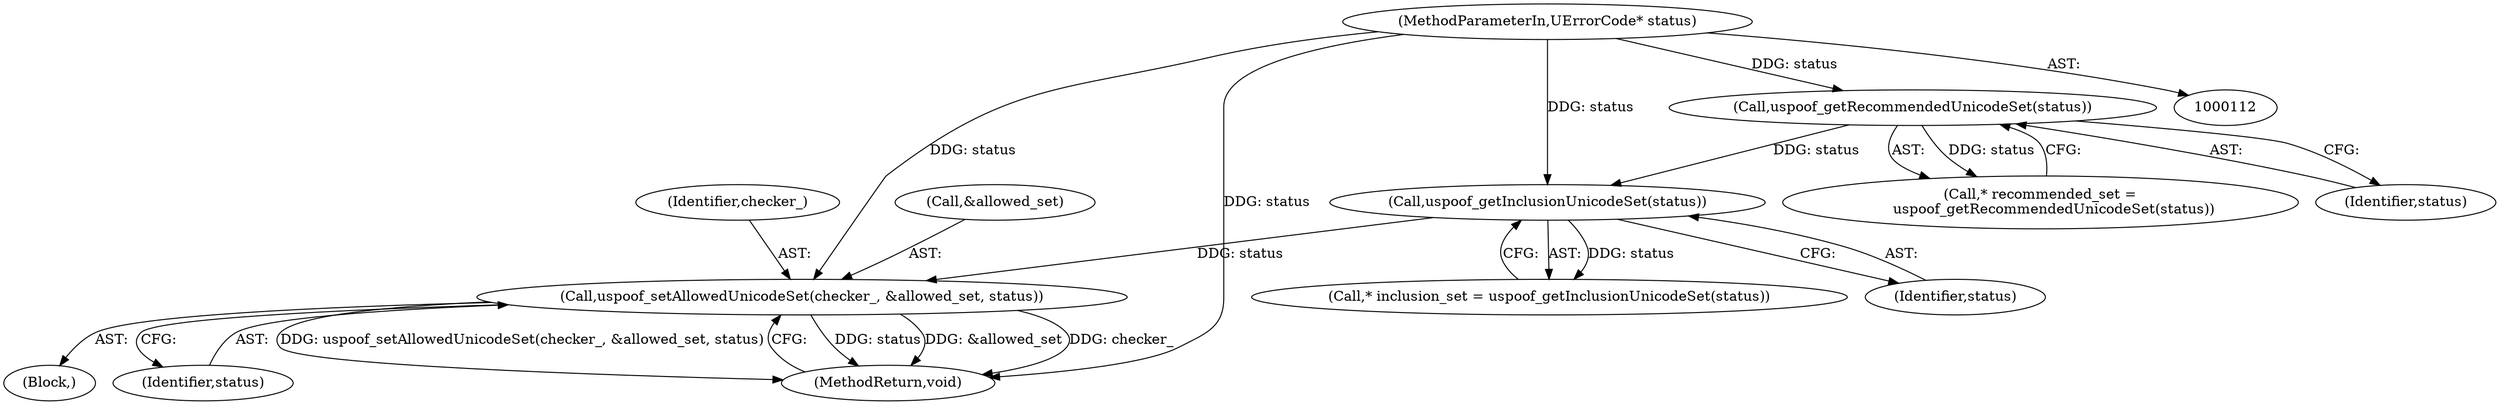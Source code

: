 digraph "0_Chrome_4e4fec21ebd26d2ef20ac9f1ca0d2a16329f22bd@pointer" {
"1000183" [label="(Call,uspoof_setAllowedUnicodeSet(checker_, &allowed_set, status))"];
"1000132" [label="(Call,uspoof_getInclusionUnicodeSet(status))"];
"1000123" [label="(Call,uspoof_getRecommendedUnicodeSet(status))"];
"1000113" [label="(MethodParameterIn,UErrorCode* status)"];
"1000124" [label="(Identifier,status)"];
"1000121" [label="(Call,* recommended_set =\n      uspoof_getRecommendedUnicodeSet(status))"];
"1000185" [label="(Call,&allowed_set)"];
"1000133" [label="(Identifier,status)"];
"1000183" [label="(Call,uspoof_setAllowedUnicodeSet(checker_, &allowed_set, status))"];
"1000184" [label="(Identifier,checker_)"];
"1000187" [label="(Identifier,status)"];
"1000114" [label="(Block,)"];
"1000130" [label="(Call,* inclusion_set = uspoof_getInclusionUnicodeSet(status))"];
"1000113" [label="(MethodParameterIn,UErrorCode* status)"];
"1000132" [label="(Call,uspoof_getInclusionUnicodeSet(status))"];
"1000188" [label="(MethodReturn,void)"];
"1000123" [label="(Call,uspoof_getRecommendedUnicodeSet(status))"];
"1000183" -> "1000114"  [label="AST: "];
"1000183" -> "1000187"  [label="CFG: "];
"1000184" -> "1000183"  [label="AST: "];
"1000185" -> "1000183"  [label="AST: "];
"1000187" -> "1000183"  [label="AST: "];
"1000188" -> "1000183"  [label="CFG: "];
"1000183" -> "1000188"  [label="DDG: status"];
"1000183" -> "1000188"  [label="DDG: &allowed_set"];
"1000183" -> "1000188"  [label="DDG: checker_"];
"1000183" -> "1000188"  [label="DDG: uspoof_setAllowedUnicodeSet(checker_, &allowed_set, status)"];
"1000132" -> "1000183"  [label="DDG: status"];
"1000113" -> "1000183"  [label="DDG: status"];
"1000132" -> "1000130"  [label="AST: "];
"1000132" -> "1000133"  [label="CFG: "];
"1000133" -> "1000132"  [label="AST: "];
"1000130" -> "1000132"  [label="CFG: "];
"1000132" -> "1000130"  [label="DDG: status"];
"1000123" -> "1000132"  [label="DDG: status"];
"1000113" -> "1000132"  [label="DDG: status"];
"1000123" -> "1000121"  [label="AST: "];
"1000123" -> "1000124"  [label="CFG: "];
"1000124" -> "1000123"  [label="AST: "];
"1000121" -> "1000123"  [label="CFG: "];
"1000123" -> "1000121"  [label="DDG: status"];
"1000113" -> "1000123"  [label="DDG: status"];
"1000113" -> "1000112"  [label="AST: "];
"1000113" -> "1000188"  [label="DDG: status"];
}
